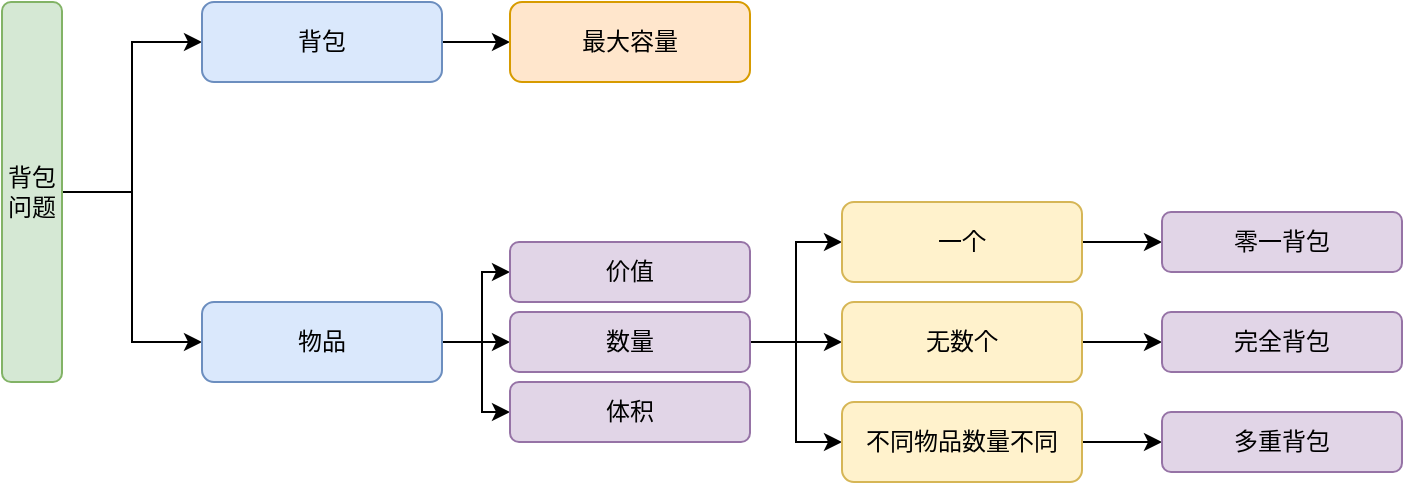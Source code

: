 <mxfile version="27.2.0">
  <diagram name="第 1 页" id="96iEmvYZfYotwSPm12AD">
    <mxGraphModel dx="1426" dy="789" grid="0" gridSize="10" guides="1" tooltips="1" connect="1" arrows="1" fold="1" page="1" pageScale="1" pageWidth="827" pageHeight="1169" math="0" shadow="0">
      <root>
        <mxCell id="0" />
        <mxCell id="1" parent="0" />
        <mxCell id="aeDAGov8Kc_abm7BjHkN-6" style="edgeStyle=orthogonalEdgeStyle;rounded=0;orthogonalLoop=1;jettySize=auto;html=1;exitX=1;exitY=0.5;exitDx=0;exitDy=0;entryX=0;entryY=0.5;entryDx=0;entryDy=0;" edge="1" parent="1" source="aeDAGov8Kc_abm7BjHkN-2" target="aeDAGov8Kc_abm7BjHkN-3">
          <mxGeometry relative="1" as="geometry" />
        </mxCell>
        <mxCell id="aeDAGov8Kc_abm7BjHkN-7" style="edgeStyle=orthogonalEdgeStyle;rounded=0;orthogonalLoop=1;jettySize=auto;html=1;exitX=1;exitY=0.5;exitDx=0;exitDy=0;entryX=0;entryY=0.5;entryDx=0;entryDy=0;" edge="1" parent="1" source="aeDAGov8Kc_abm7BjHkN-2" target="aeDAGov8Kc_abm7BjHkN-4">
          <mxGeometry relative="1" as="geometry" />
        </mxCell>
        <mxCell id="aeDAGov8Kc_abm7BjHkN-2" value="背包问题" style="rounded=1;whiteSpace=wrap;html=1;fillColor=#d5e8d4;strokeColor=#82b366;" vertex="1" parent="1">
          <mxGeometry x="64" y="260" width="30" height="190" as="geometry" />
        </mxCell>
        <mxCell id="aeDAGov8Kc_abm7BjHkN-8" style="edgeStyle=orthogonalEdgeStyle;rounded=0;orthogonalLoop=1;jettySize=auto;html=1;exitX=1;exitY=0.5;exitDx=0;exitDy=0;" edge="1" parent="1" source="aeDAGov8Kc_abm7BjHkN-3" target="aeDAGov8Kc_abm7BjHkN-5">
          <mxGeometry relative="1" as="geometry" />
        </mxCell>
        <mxCell id="aeDAGov8Kc_abm7BjHkN-3" value="背包" style="rounded=1;whiteSpace=wrap;html=1;fillColor=#dae8fc;strokeColor=#6c8ebf;" vertex="1" parent="1">
          <mxGeometry x="164" y="260" width="120" height="40" as="geometry" />
        </mxCell>
        <mxCell id="aeDAGov8Kc_abm7BjHkN-21" style="edgeStyle=orthogonalEdgeStyle;rounded=0;orthogonalLoop=1;jettySize=auto;html=1;exitX=1;exitY=0.5;exitDx=0;exitDy=0;entryX=0;entryY=0.5;entryDx=0;entryDy=0;" edge="1" parent="1" source="aeDAGov8Kc_abm7BjHkN-4" target="aeDAGov8Kc_abm7BjHkN-9">
          <mxGeometry relative="1" as="geometry" />
        </mxCell>
        <mxCell id="aeDAGov8Kc_abm7BjHkN-23" style="edgeStyle=orthogonalEdgeStyle;rounded=0;orthogonalLoop=1;jettySize=auto;html=1;exitX=1;exitY=0.5;exitDx=0;exitDy=0;entryX=0;entryY=0.5;entryDx=0;entryDy=0;" edge="1" parent="1" source="aeDAGov8Kc_abm7BjHkN-4" target="aeDAGov8Kc_abm7BjHkN-13">
          <mxGeometry relative="1" as="geometry" />
        </mxCell>
        <mxCell id="aeDAGov8Kc_abm7BjHkN-24" style="edgeStyle=orthogonalEdgeStyle;rounded=0;orthogonalLoop=1;jettySize=auto;html=1;exitX=1;exitY=0.5;exitDx=0;exitDy=0;entryX=0;entryY=0.5;entryDx=0;entryDy=0;" edge="1" parent="1" source="aeDAGov8Kc_abm7BjHkN-4" target="aeDAGov8Kc_abm7BjHkN-12">
          <mxGeometry relative="1" as="geometry" />
        </mxCell>
        <mxCell id="aeDAGov8Kc_abm7BjHkN-4" value="物品" style="rounded=1;whiteSpace=wrap;html=1;fillColor=#dae8fc;strokeColor=#6c8ebf;" vertex="1" parent="1">
          <mxGeometry x="164" y="410" width="120" height="40" as="geometry" />
        </mxCell>
        <mxCell id="aeDAGov8Kc_abm7BjHkN-5" value="最大容量" style="rounded=1;whiteSpace=wrap;html=1;fillColor=#ffe6cc;strokeColor=#d79b00;" vertex="1" parent="1">
          <mxGeometry x="318" y="260" width="120" height="40" as="geometry" />
        </mxCell>
        <mxCell id="aeDAGov8Kc_abm7BjHkN-9" value="价值" style="rounded=1;whiteSpace=wrap;html=1;fillColor=#e1d5e7;strokeColor=#9673a6;" vertex="1" parent="1">
          <mxGeometry x="318" y="380" width="120" height="30" as="geometry" />
        </mxCell>
        <mxCell id="aeDAGov8Kc_abm7BjHkN-12" value="体积" style="rounded=1;whiteSpace=wrap;html=1;fillColor=#e1d5e7;strokeColor=#9673a6;" vertex="1" parent="1">
          <mxGeometry x="318" y="450" width="120" height="30" as="geometry" />
        </mxCell>
        <mxCell id="aeDAGov8Kc_abm7BjHkN-18" style="edgeStyle=orthogonalEdgeStyle;rounded=0;orthogonalLoop=1;jettySize=auto;html=1;exitX=1;exitY=0.5;exitDx=0;exitDy=0;entryX=0;entryY=0.5;entryDx=0;entryDy=0;" edge="1" parent="1" source="aeDAGov8Kc_abm7BjHkN-13" target="aeDAGov8Kc_abm7BjHkN-14">
          <mxGeometry relative="1" as="geometry" />
        </mxCell>
        <mxCell id="aeDAGov8Kc_abm7BjHkN-19" style="edgeStyle=orthogonalEdgeStyle;rounded=0;orthogonalLoop=1;jettySize=auto;html=1;exitX=1;exitY=0.5;exitDx=0;exitDy=0;entryX=0;entryY=0.5;entryDx=0;entryDy=0;" edge="1" parent="1" source="aeDAGov8Kc_abm7BjHkN-13" target="aeDAGov8Kc_abm7BjHkN-16">
          <mxGeometry relative="1" as="geometry" />
        </mxCell>
        <mxCell id="aeDAGov8Kc_abm7BjHkN-20" style="edgeStyle=orthogonalEdgeStyle;rounded=0;orthogonalLoop=1;jettySize=auto;html=1;exitX=1;exitY=0.5;exitDx=0;exitDy=0;entryX=0;entryY=0.5;entryDx=0;entryDy=0;" edge="1" parent="1" source="aeDAGov8Kc_abm7BjHkN-13" target="aeDAGov8Kc_abm7BjHkN-15">
          <mxGeometry relative="1" as="geometry" />
        </mxCell>
        <mxCell id="aeDAGov8Kc_abm7BjHkN-13" value="数量" style="rounded=1;whiteSpace=wrap;html=1;fillColor=#e1d5e7;strokeColor=#9673a6;" vertex="1" parent="1">
          <mxGeometry x="318" y="415" width="120" height="30" as="geometry" />
        </mxCell>
        <mxCell id="aeDAGov8Kc_abm7BjHkN-30" style="edgeStyle=orthogonalEdgeStyle;rounded=0;orthogonalLoop=1;jettySize=auto;html=1;exitX=1;exitY=0.5;exitDx=0;exitDy=0;entryX=0;entryY=0.5;entryDx=0;entryDy=0;" edge="1" parent="1" source="aeDAGov8Kc_abm7BjHkN-14" target="aeDAGov8Kc_abm7BjHkN-26">
          <mxGeometry relative="1" as="geometry" />
        </mxCell>
        <mxCell id="aeDAGov8Kc_abm7BjHkN-14" value="一个" style="rounded=1;whiteSpace=wrap;html=1;fillColor=#fff2cc;strokeColor=#d6b656;" vertex="1" parent="1">
          <mxGeometry x="484" y="360" width="120" height="40" as="geometry" />
        </mxCell>
        <mxCell id="aeDAGov8Kc_abm7BjHkN-32" style="edgeStyle=orthogonalEdgeStyle;rounded=0;orthogonalLoop=1;jettySize=auto;html=1;exitX=1;exitY=0.5;exitDx=0;exitDy=0;entryX=0;entryY=0.5;entryDx=0;entryDy=0;" edge="1" parent="1" source="aeDAGov8Kc_abm7BjHkN-15" target="aeDAGov8Kc_abm7BjHkN-28">
          <mxGeometry relative="1" as="geometry" />
        </mxCell>
        <mxCell id="aeDAGov8Kc_abm7BjHkN-15" value="不同物品数量不同" style="rounded=1;whiteSpace=wrap;html=1;fillColor=#fff2cc;strokeColor=#d6b656;" vertex="1" parent="1">
          <mxGeometry x="484" y="460" width="120" height="40" as="geometry" />
        </mxCell>
        <mxCell id="aeDAGov8Kc_abm7BjHkN-31" style="edgeStyle=orthogonalEdgeStyle;rounded=0;orthogonalLoop=1;jettySize=auto;html=1;exitX=1;exitY=0.5;exitDx=0;exitDy=0;entryX=0;entryY=0.5;entryDx=0;entryDy=0;" edge="1" parent="1" source="aeDAGov8Kc_abm7BjHkN-16" target="aeDAGov8Kc_abm7BjHkN-29">
          <mxGeometry relative="1" as="geometry" />
        </mxCell>
        <mxCell id="aeDAGov8Kc_abm7BjHkN-16" value="无数个" style="rounded=1;whiteSpace=wrap;html=1;fillColor=#fff2cc;strokeColor=#d6b656;" vertex="1" parent="1">
          <mxGeometry x="484" y="410" width="120" height="40" as="geometry" />
        </mxCell>
        <mxCell id="aeDAGov8Kc_abm7BjHkN-26" value="零一背包" style="rounded=1;whiteSpace=wrap;html=1;fillColor=#e1d5e7;strokeColor=#9673a6;" vertex="1" parent="1">
          <mxGeometry x="644" y="365" width="120" height="30" as="geometry" />
        </mxCell>
        <mxCell id="aeDAGov8Kc_abm7BjHkN-28" value="多重背包" style="rounded=1;whiteSpace=wrap;html=1;fillColor=#e1d5e7;strokeColor=#9673a6;" vertex="1" parent="1">
          <mxGeometry x="644" y="465" width="120" height="30" as="geometry" />
        </mxCell>
        <mxCell id="aeDAGov8Kc_abm7BjHkN-29" value="完全背包" style="rounded=1;whiteSpace=wrap;html=1;fillColor=#e1d5e7;strokeColor=#9673a6;" vertex="1" parent="1">
          <mxGeometry x="644" y="415" width="120" height="30" as="geometry" />
        </mxCell>
      </root>
    </mxGraphModel>
  </diagram>
</mxfile>
